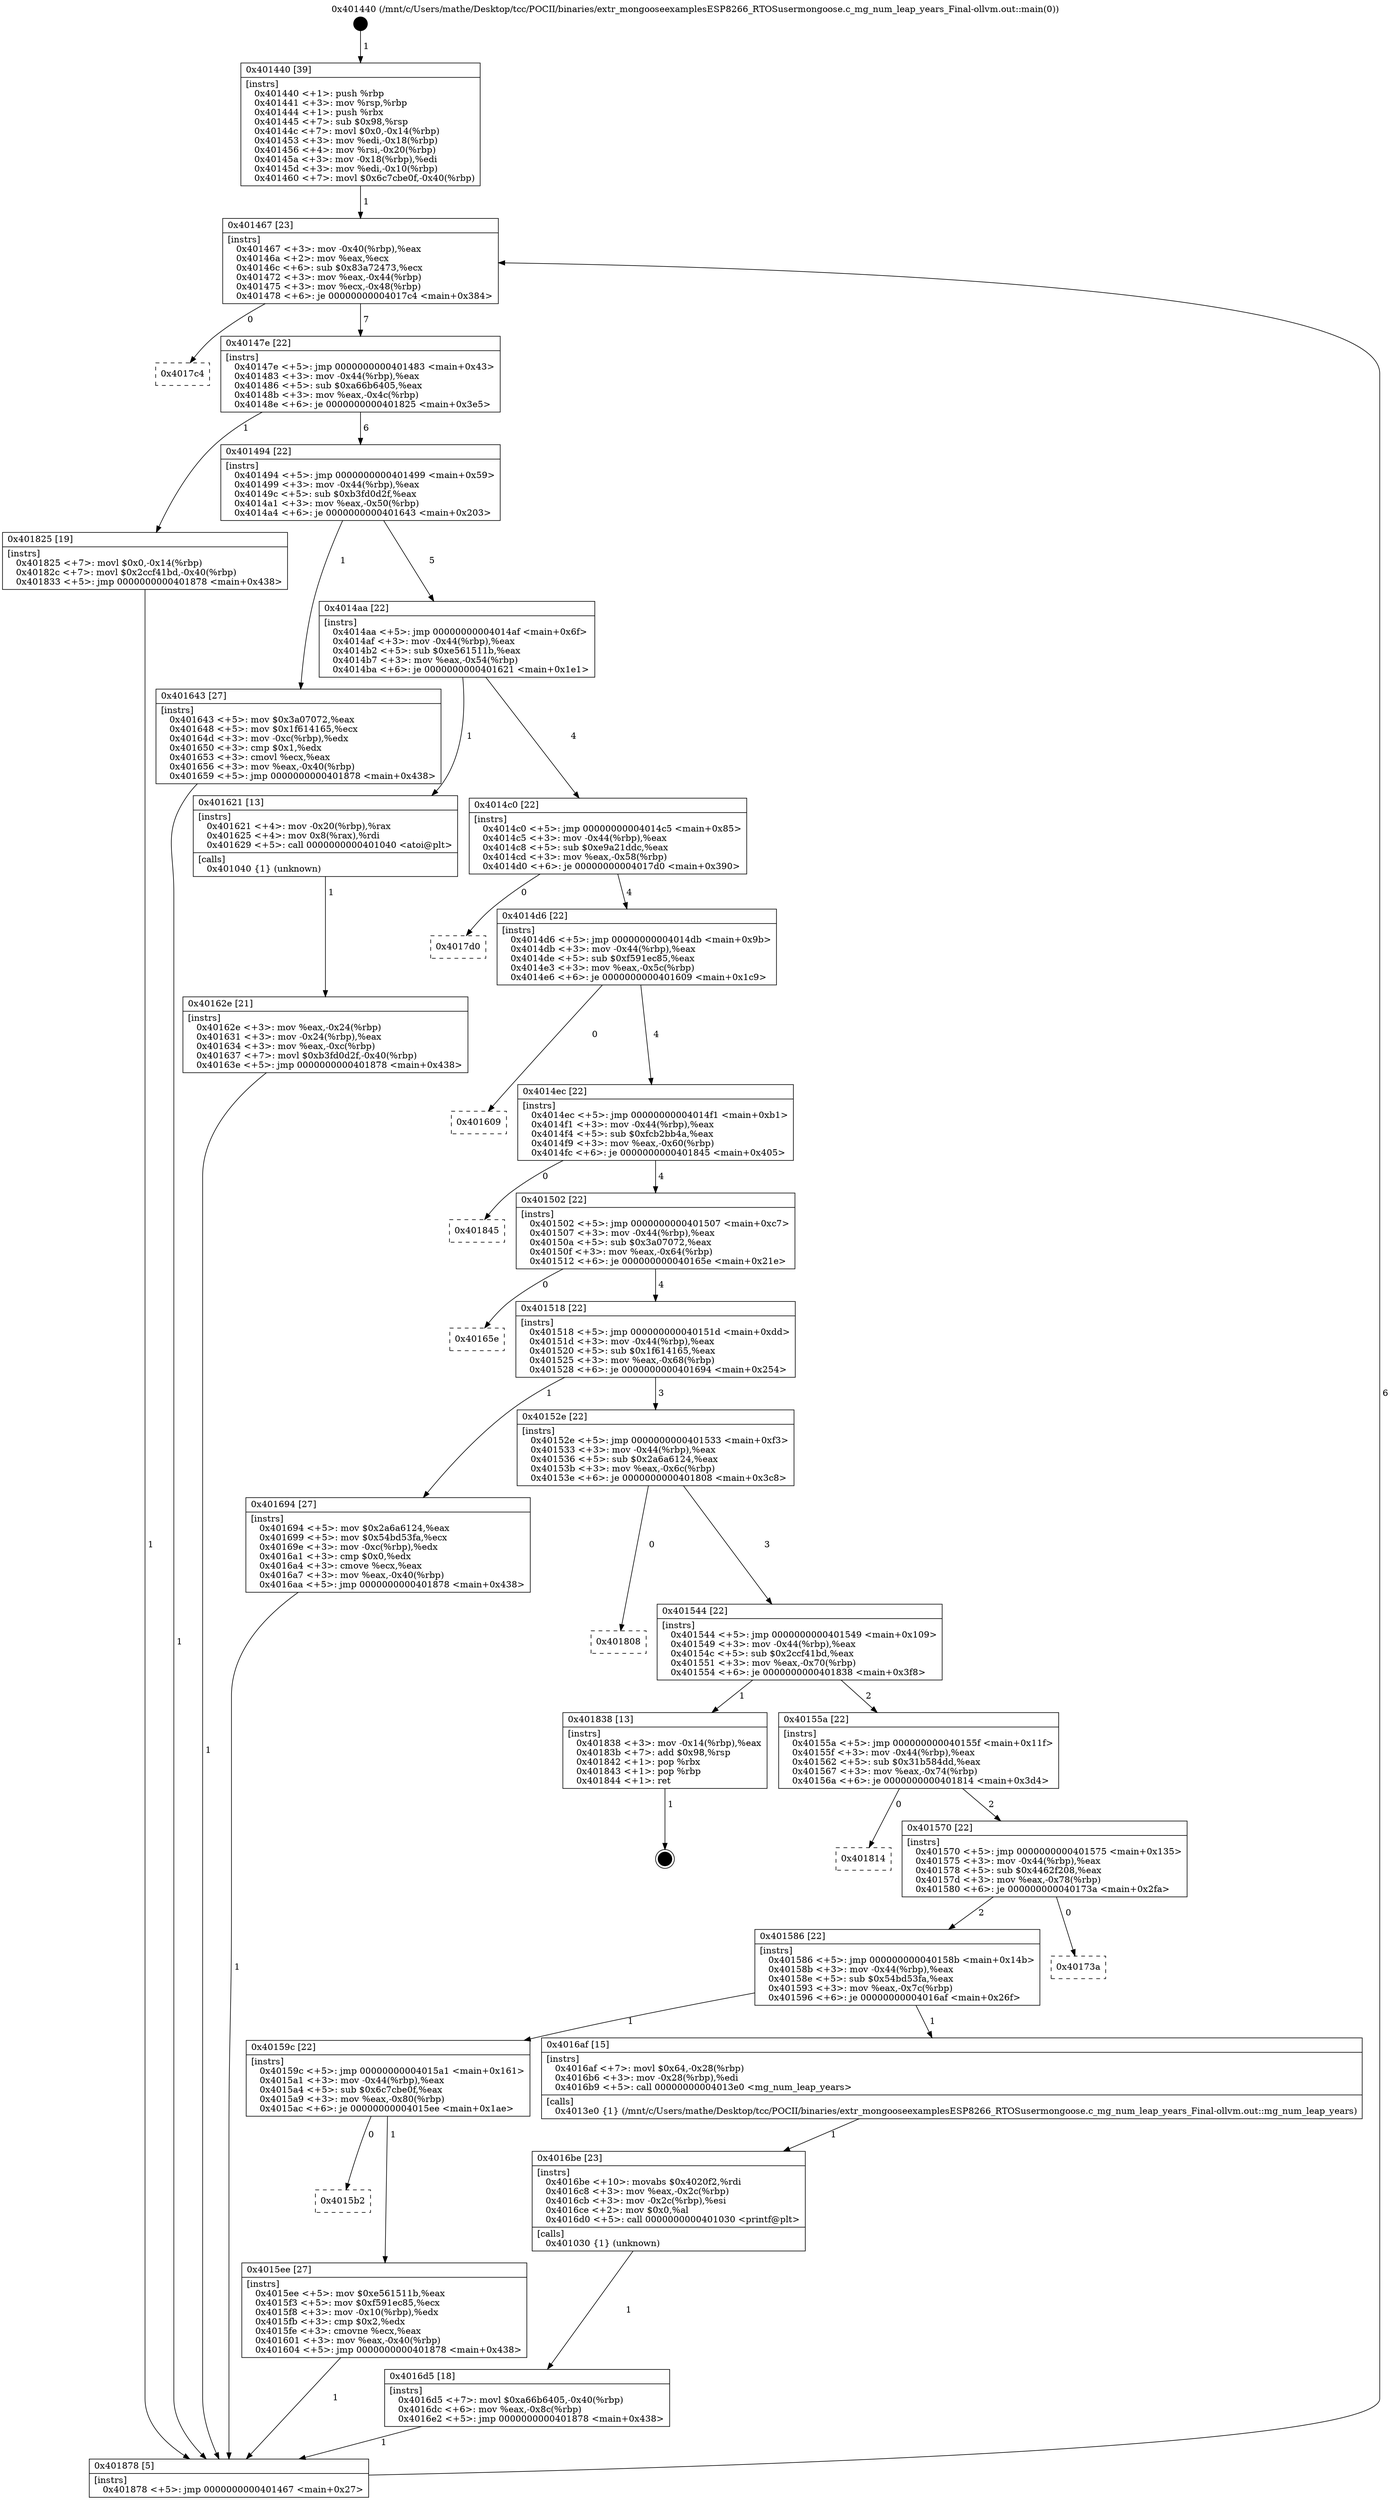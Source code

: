 digraph "0x401440" {
  label = "0x401440 (/mnt/c/Users/mathe/Desktop/tcc/POCII/binaries/extr_mongooseexamplesESP8266_RTOSusermongoose.c_mg_num_leap_years_Final-ollvm.out::main(0))"
  labelloc = "t"
  node[shape=record]

  Entry [label="",width=0.3,height=0.3,shape=circle,fillcolor=black,style=filled]
  "0x401467" [label="{
     0x401467 [23]\l
     | [instrs]\l
     &nbsp;&nbsp;0x401467 \<+3\>: mov -0x40(%rbp),%eax\l
     &nbsp;&nbsp;0x40146a \<+2\>: mov %eax,%ecx\l
     &nbsp;&nbsp;0x40146c \<+6\>: sub $0x83a72473,%ecx\l
     &nbsp;&nbsp;0x401472 \<+3\>: mov %eax,-0x44(%rbp)\l
     &nbsp;&nbsp;0x401475 \<+3\>: mov %ecx,-0x48(%rbp)\l
     &nbsp;&nbsp;0x401478 \<+6\>: je 00000000004017c4 \<main+0x384\>\l
  }"]
  "0x4017c4" [label="{
     0x4017c4\l
  }", style=dashed]
  "0x40147e" [label="{
     0x40147e [22]\l
     | [instrs]\l
     &nbsp;&nbsp;0x40147e \<+5\>: jmp 0000000000401483 \<main+0x43\>\l
     &nbsp;&nbsp;0x401483 \<+3\>: mov -0x44(%rbp),%eax\l
     &nbsp;&nbsp;0x401486 \<+5\>: sub $0xa66b6405,%eax\l
     &nbsp;&nbsp;0x40148b \<+3\>: mov %eax,-0x4c(%rbp)\l
     &nbsp;&nbsp;0x40148e \<+6\>: je 0000000000401825 \<main+0x3e5\>\l
  }"]
  Exit [label="",width=0.3,height=0.3,shape=circle,fillcolor=black,style=filled,peripheries=2]
  "0x401825" [label="{
     0x401825 [19]\l
     | [instrs]\l
     &nbsp;&nbsp;0x401825 \<+7\>: movl $0x0,-0x14(%rbp)\l
     &nbsp;&nbsp;0x40182c \<+7\>: movl $0x2ccf41bd,-0x40(%rbp)\l
     &nbsp;&nbsp;0x401833 \<+5\>: jmp 0000000000401878 \<main+0x438\>\l
  }"]
  "0x401494" [label="{
     0x401494 [22]\l
     | [instrs]\l
     &nbsp;&nbsp;0x401494 \<+5\>: jmp 0000000000401499 \<main+0x59\>\l
     &nbsp;&nbsp;0x401499 \<+3\>: mov -0x44(%rbp),%eax\l
     &nbsp;&nbsp;0x40149c \<+5\>: sub $0xb3fd0d2f,%eax\l
     &nbsp;&nbsp;0x4014a1 \<+3\>: mov %eax,-0x50(%rbp)\l
     &nbsp;&nbsp;0x4014a4 \<+6\>: je 0000000000401643 \<main+0x203\>\l
  }"]
  "0x4016d5" [label="{
     0x4016d5 [18]\l
     | [instrs]\l
     &nbsp;&nbsp;0x4016d5 \<+7\>: movl $0xa66b6405,-0x40(%rbp)\l
     &nbsp;&nbsp;0x4016dc \<+6\>: mov %eax,-0x8c(%rbp)\l
     &nbsp;&nbsp;0x4016e2 \<+5\>: jmp 0000000000401878 \<main+0x438\>\l
  }"]
  "0x401643" [label="{
     0x401643 [27]\l
     | [instrs]\l
     &nbsp;&nbsp;0x401643 \<+5\>: mov $0x3a07072,%eax\l
     &nbsp;&nbsp;0x401648 \<+5\>: mov $0x1f614165,%ecx\l
     &nbsp;&nbsp;0x40164d \<+3\>: mov -0xc(%rbp),%edx\l
     &nbsp;&nbsp;0x401650 \<+3\>: cmp $0x1,%edx\l
     &nbsp;&nbsp;0x401653 \<+3\>: cmovl %ecx,%eax\l
     &nbsp;&nbsp;0x401656 \<+3\>: mov %eax,-0x40(%rbp)\l
     &nbsp;&nbsp;0x401659 \<+5\>: jmp 0000000000401878 \<main+0x438\>\l
  }"]
  "0x4014aa" [label="{
     0x4014aa [22]\l
     | [instrs]\l
     &nbsp;&nbsp;0x4014aa \<+5\>: jmp 00000000004014af \<main+0x6f\>\l
     &nbsp;&nbsp;0x4014af \<+3\>: mov -0x44(%rbp),%eax\l
     &nbsp;&nbsp;0x4014b2 \<+5\>: sub $0xe561511b,%eax\l
     &nbsp;&nbsp;0x4014b7 \<+3\>: mov %eax,-0x54(%rbp)\l
     &nbsp;&nbsp;0x4014ba \<+6\>: je 0000000000401621 \<main+0x1e1\>\l
  }"]
  "0x4016be" [label="{
     0x4016be [23]\l
     | [instrs]\l
     &nbsp;&nbsp;0x4016be \<+10\>: movabs $0x4020f2,%rdi\l
     &nbsp;&nbsp;0x4016c8 \<+3\>: mov %eax,-0x2c(%rbp)\l
     &nbsp;&nbsp;0x4016cb \<+3\>: mov -0x2c(%rbp),%esi\l
     &nbsp;&nbsp;0x4016ce \<+2\>: mov $0x0,%al\l
     &nbsp;&nbsp;0x4016d0 \<+5\>: call 0000000000401030 \<printf@plt\>\l
     | [calls]\l
     &nbsp;&nbsp;0x401030 \{1\} (unknown)\l
  }"]
  "0x401621" [label="{
     0x401621 [13]\l
     | [instrs]\l
     &nbsp;&nbsp;0x401621 \<+4\>: mov -0x20(%rbp),%rax\l
     &nbsp;&nbsp;0x401625 \<+4\>: mov 0x8(%rax),%rdi\l
     &nbsp;&nbsp;0x401629 \<+5\>: call 0000000000401040 \<atoi@plt\>\l
     | [calls]\l
     &nbsp;&nbsp;0x401040 \{1\} (unknown)\l
  }"]
  "0x4014c0" [label="{
     0x4014c0 [22]\l
     | [instrs]\l
     &nbsp;&nbsp;0x4014c0 \<+5\>: jmp 00000000004014c5 \<main+0x85\>\l
     &nbsp;&nbsp;0x4014c5 \<+3\>: mov -0x44(%rbp),%eax\l
     &nbsp;&nbsp;0x4014c8 \<+5\>: sub $0xe9a21ddc,%eax\l
     &nbsp;&nbsp;0x4014cd \<+3\>: mov %eax,-0x58(%rbp)\l
     &nbsp;&nbsp;0x4014d0 \<+6\>: je 00000000004017d0 \<main+0x390\>\l
  }"]
  "0x40162e" [label="{
     0x40162e [21]\l
     | [instrs]\l
     &nbsp;&nbsp;0x40162e \<+3\>: mov %eax,-0x24(%rbp)\l
     &nbsp;&nbsp;0x401631 \<+3\>: mov -0x24(%rbp),%eax\l
     &nbsp;&nbsp;0x401634 \<+3\>: mov %eax,-0xc(%rbp)\l
     &nbsp;&nbsp;0x401637 \<+7\>: movl $0xb3fd0d2f,-0x40(%rbp)\l
     &nbsp;&nbsp;0x40163e \<+5\>: jmp 0000000000401878 \<main+0x438\>\l
  }"]
  "0x4017d0" [label="{
     0x4017d0\l
  }", style=dashed]
  "0x4014d6" [label="{
     0x4014d6 [22]\l
     | [instrs]\l
     &nbsp;&nbsp;0x4014d6 \<+5\>: jmp 00000000004014db \<main+0x9b\>\l
     &nbsp;&nbsp;0x4014db \<+3\>: mov -0x44(%rbp),%eax\l
     &nbsp;&nbsp;0x4014de \<+5\>: sub $0xf591ec85,%eax\l
     &nbsp;&nbsp;0x4014e3 \<+3\>: mov %eax,-0x5c(%rbp)\l
     &nbsp;&nbsp;0x4014e6 \<+6\>: je 0000000000401609 \<main+0x1c9\>\l
  }"]
  "0x401440" [label="{
     0x401440 [39]\l
     | [instrs]\l
     &nbsp;&nbsp;0x401440 \<+1\>: push %rbp\l
     &nbsp;&nbsp;0x401441 \<+3\>: mov %rsp,%rbp\l
     &nbsp;&nbsp;0x401444 \<+1\>: push %rbx\l
     &nbsp;&nbsp;0x401445 \<+7\>: sub $0x98,%rsp\l
     &nbsp;&nbsp;0x40144c \<+7\>: movl $0x0,-0x14(%rbp)\l
     &nbsp;&nbsp;0x401453 \<+3\>: mov %edi,-0x18(%rbp)\l
     &nbsp;&nbsp;0x401456 \<+4\>: mov %rsi,-0x20(%rbp)\l
     &nbsp;&nbsp;0x40145a \<+3\>: mov -0x18(%rbp),%edi\l
     &nbsp;&nbsp;0x40145d \<+3\>: mov %edi,-0x10(%rbp)\l
     &nbsp;&nbsp;0x401460 \<+7\>: movl $0x6c7cbe0f,-0x40(%rbp)\l
  }"]
  "0x401609" [label="{
     0x401609\l
  }", style=dashed]
  "0x4014ec" [label="{
     0x4014ec [22]\l
     | [instrs]\l
     &nbsp;&nbsp;0x4014ec \<+5\>: jmp 00000000004014f1 \<main+0xb1\>\l
     &nbsp;&nbsp;0x4014f1 \<+3\>: mov -0x44(%rbp),%eax\l
     &nbsp;&nbsp;0x4014f4 \<+5\>: sub $0xfcb2bb4a,%eax\l
     &nbsp;&nbsp;0x4014f9 \<+3\>: mov %eax,-0x60(%rbp)\l
     &nbsp;&nbsp;0x4014fc \<+6\>: je 0000000000401845 \<main+0x405\>\l
  }"]
  "0x401878" [label="{
     0x401878 [5]\l
     | [instrs]\l
     &nbsp;&nbsp;0x401878 \<+5\>: jmp 0000000000401467 \<main+0x27\>\l
  }"]
  "0x401845" [label="{
     0x401845\l
  }", style=dashed]
  "0x401502" [label="{
     0x401502 [22]\l
     | [instrs]\l
     &nbsp;&nbsp;0x401502 \<+5\>: jmp 0000000000401507 \<main+0xc7\>\l
     &nbsp;&nbsp;0x401507 \<+3\>: mov -0x44(%rbp),%eax\l
     &nbsp;&nbsp;0x40150a \<+5\>: sub $0x3a07072,%eax\l
     &nbsp;&nbsp;0x40150f \<+3\>: mov %eax,-0x64(%rbp)\l
     &nbsp;&nbsp;0x401512 \<+6\>: je 000000000040165e \<main+0x21e\>\l
  }"]
  "0x4015b2" [label="{
     0x4015b2\l
  }", style=dashed]
  "0x40165e" [label="{
     0x40165e\l
  }", style=dashed]
  "0x401518" [label="{
     0x401518 [22]\l
     | [instrs]\l
     &nbsp;&nbsp;0x401518 \<+5\>: jmp 000000000040151d \<main+0xdd\>\l
     &nbsp;&nbsp;0x40151d \<+3\>: mov -0x44(%rbp),%eax\l
     &nbsp;&nbsp;0x401520 \<+5\>: sub $0x1f614165,%eax\l
     &nbsp;&nbsp;0x401525 \<+3\>: mov %eax,-0x68(%rbp)\l
     &nbsp;&nbsp;0x401528 \<+6\>: je 0000000000401694 \<main+0x254\>\l
  }"]
  "0x4015ee" [label="{
     0x4015ee [27]\l
     | [instrs]\l
     &nbsp;&nbsp;0x4015ee \<+5\>: mov $0xe561511b,%eax\l
     &nbsp;&nbsp;0x4015f3 \<+5\>: mov $0xf591ec85,%ecx\l
     &nbsp;&nbsp;0x4015f8 \<+3\>: mov -0x10(%rbp),%edx\l
     &nbsp;&nbsp;0x4015fb \<+3\>: cmp $0x2,%edx\l
     &nbsp;&nbsp;0x4015fe \<+3\>: cmovne %ecx,%eax\l
     &nbsp;&nbsp;0x401601 \<+3\>: mov %eax,-0x40(%rbp)\l
     &nbsp;&nbsp;0x401604 \<+5\>: jmp 0000000000401878 \<main+0x438\>\l
  }"]
  "0x401694" [label="{
     0x401694 [27]\l
     | [instrs]\l
     &nbsp;&nbsp;0x401694 \<+5\>: mov $0x2a6a6124,%eax\l
     &nbsp;&nbsp;0x401699 \<+5\>: mov $0x54bd53fa,%ecx\l
     &nbsp;&nbsp;0x40169e \<+3\>: mov -0xc(%rbp),%edx\l
     &nbsp;&nbsp;0x4016a1 \<+3\>: cmp $0x0,%edx\l
     &nbsp;&nbsp;0x4016a4 \<+3\>: cmove %ecx,%eax\l
     &nbsp;&nbsp;0x4016a7 \<+3\>: mov %eax,-0x40(%rbp)\l
     &nbsp;&nbsp;0x4016aa \<+5\>: jmp 0000000000401878 \<main+0x438\>\l
  }"]
  "0x40152e" [label="{
     0x40152e [22]\l
     | [instrs]\l
     &nbsp;&nbsp;0x40152e \<+5\>: jmp 0000000000401533 \<main+0xf3\>\l
     &nbsp;&nbsp;0x401533 \<+3\>: mov -0x44(%rbp),%eax\l
     &nbsp;&nbsp;0x401536 \<+5\>: sub $0x2a6a6124,%eax\l
     &nbsp;&nbsp;0x40153b \<+3\>: mov %eax,-0x6c(%rbp)\l
     &nbsp;&nbsp;0x40153e \<+6\>: je 0000000000401808 \<main+0x3c8\>\l
  }"]
  "0x40159c" [label="{
     0x40159c [22]\l
     | [instrs]\l
     &nbsp;&nbsp;0x40159c \<+5\>: jmp 00000000004015a1 \<main+0x161\>\l
     &nbsp;&nbsp;0x4015a1 \<+3\>: mov -0x44(%rbp),%eax\l
     &nbsp;&nbsp;0x4015a4 \<+5\>: sub $0x6c7cbe0f,%eax\l
     &nbsp;&nbsp;0x4015a9 \<+3\>: mov %eax,-0x80(%rbp)\l
     &nbsp;&nbsp;0x4015ac \<+6\>: je 00000000004015ee \<main+0x1ae\>\l
  }"]
  "0x401808" [label="{
     0x401808\l
  }", style=dashed]
  "0x401544" [label="{
     0x401544 [22]\l
     | [instrs]\l
     &nbsp;&nbsp;0x401544 \<+5\>: jmp 0000000000401549 \<main+0x109\>\l
     &nbsp;&nbsp;0x401549 \<+3\>: mov -0x44(%rbp),%eax\l
     &nbsp;&nbsp;0x40154c \<+5\>: sub $0x2ccf41bd,%eax\l
     &nbsp;&nbsp;0x401551 \<+3\>: mov %eax,-0x70(%rbp)\l
     &nbsp;&nbsp;0x401554 \<+6\>: je 0000000000401838 \<main+0x3f8\>\l
  }"]
  "0x4016af" [label="{
     0x4016af [15]\l
     | [instrs]\l
     &nbsp;&nbsp;0x4016af \<+7\>: movl $0x64,-0x28(%rbp)\l
     &nbsp;&nbsp;0x4016b6 \<+3\>: mov -0x28(%rbp),%edi\l
     &nbsp;&nbsp;0x4016b9 \<+5\>: call 00000000004013e0 \<mg_num_leap_years\>\l
     | [calls]\l
     &nbsp;&nbsp;0x4013e0 \{1\} (/mnt/c/Users/mathe/Desktop/tcc/POCII/binaries/extr_mongooseexamplesESP8266_RTOSusermongoose.c_mg_num_leap_years_Final-ollvm.out::mg_num_leap_years)\l
  }"]
  "0x401838" [label="{
     0x401838 [13]\l
     | [instrs]\l
     &nbsp;&nbsp;0x401838 \<+3\>: mov -0x14(%rbp),%eax\l
     &nbsp;&nbsp;0x40183b \<+7\>: add $0x98,%rsp\l
     &nbsp;&nbsp;0x401842 \<+1\>: pop %rbx\l
     &nbsp;&nbsp;0x401843 \<+1\>: pop %rbp\l
     &nbsp;&nbsp;0x401844 \<+1\>: ret\l
  }"]
  "0x40155a" [label="{
     0x40155a [22]\l
     | [instrs]\l
     &nbsp;&nbsp;0x40155a \<+5\>: jmp 000000000040155f \<main+0x11f\>\l
     &nbsp;&nbsp;0x40155f \<+3\>: mov -0x44(%rbp),%eax\l
     &nbsp;&nbsp;0x401562 \<+5\>: sub $0x31b584dd,%eax\l
     &nbsp;&nbsp;0x401567 \<+3\>: mov %eax,-0x74(%rbp)\l
     &nbsp;&nbsp;0x40156a \<+6\>: je 0000000000401814 \<main+0x3d4\>\l
  }"]
  "0x401586" [label="{
     0x401586 [22]\l
     | [instrs]\l
     &nbsp;&nbsp;0x401586 \<+5\>: jmp 000000000040158b \<main+0x14b\>\l
     &nbsp;&nbsp;0x40158b \<+3\>: mov -0x44(%rbp),%eax\l
     &nbsp;&nbsp;0x40158e \<+5\>: sub $0x54bd53fa,%eax\l
     &nbsp;&nbsp;0x401593 \<+3\>: mov %eax,-0x7c(%rbp)\l
     &nbsp;&nbsp;0x401596 \<+6\>: je 00000000004016af \<main+0x26f\>\l
  }"]
  "0x401814" [label="{
     0x401814\l
  }", style=dashed]
  "0x401570" [label="{
     0x401570 [22]\l
     | [instrs]\l
     &nbsp;&nbsp;0x401570 \<+5\>: jmp 0000000000401575 \<main+0x135\>\l
     &nbsp;&nbsp;0x401575 \<+3\>: mov -0x44(%rbp),%eax\l
     &nbsp;&nbsp;0x401578 \<+5\>: sub $0x4462f208,%eax\l
     &nbsp;&nbsp;0x40157d \<+3\>: mov %eax,-0x78(%rbp)\l
     &nbsp;&nbsp;0x401580 \<+6\>: je 000000000040173a \<main+0x2fa\>\l
  }"]
  "0x40173a" [label="{
     0x40173a\l
  }", style=dashed]
  Entry -> "0x401440" [label=" 1"]
  "0x401467" -> "0x4017c4" [label=" 0"]
  "0x401467" -> "0x40147e" [label=" 7"]
  "0x401838" -> Exit [label=" 1"]
  "0x40147e" -> "0x401825" [label=" 1"]
  "0x40147e" -> "0x401494" [label=" 6"]
  "0x401825" -> "0x401878" [label=" 1"]
  "0x401494" -> "0x401643" [label=" 1"]
  "0x401494" -> "0x4014aa" [label=" 5"]
  "0x4016d5" -> "0x401878" [label=" 1"]
  "0x4014aa" -> "0x401621" [label=" 1"]
  "0x4014aa" -> "0x4014c0" [label=" 4"]
  "0x4016be" -> "0x4016d5" [label=" 1"]
  "0x4014c0" -> "0x4017d0" [label=" 0"]
  "0x4014c0" -> "0x4014d6" [label=" 4"]
  "0x4016af" -> "0x4016be" [label=" 1"]
  "0x4014d6" -> "0x401609" [label=" 0"]
  "0x4014d6" -> "0x4014ec" [label=" 4"]
  "0x401694" -> "0x401878" [label=" 1"]
  "0x4014ec" -> "0x401845" [label=" 0"]
  "0x4014ec" -> "0x401502" [label=" 4"]
  "0x401643" -> "0x401878" [label=" 1"]
  "0x401502" -> "0x40165e" [label=" 0"]
  "0x401502" -> "0x401518" [label=" 4"]
  "0x40162e" -> "0x401878" [label=" 1"]
  "0x401518" -> "0x401694" [label=" 1"]
  "0x401518" -> "0x40152e" [label=" 3"]
  "0x401621" -> "0x40162e" [label=" 1"]
  "0x40152e" -> "0x401808" [label=" 0"]
  "0x40152e" -> "0x401544" [label=" 3"]
  "0x401440" -> "0x401467" [label=" 1"]
  "0x401544" -> "0x401838" [label=" 1"]
  "0x401544" -> "0x40155a" [label=" 2"]
  "0x4015ee" -> "0x401878" [label=" 1"]
  "0x40155a" -> "0x401814" [label=" 0"]
  "0x40155a" -> "0x401570" [label=" 2"]
  "0x40159c" -> "0x4015ee" [label=" 1"]
  "0x401570" -> "0x40173a" [label=" 0"]
  "0x401570" -> "0x401586" [label=" 2"]
  "0x40159c" -> "0x4015b2" [label=" 0"]
  "0x401586" -> "0x4016af" [label=" 1"]
  "0x401586" -> "0x40159c" [label=" 1"]
  "0x401878" -> "0x401467" [label=" 6"]
}
